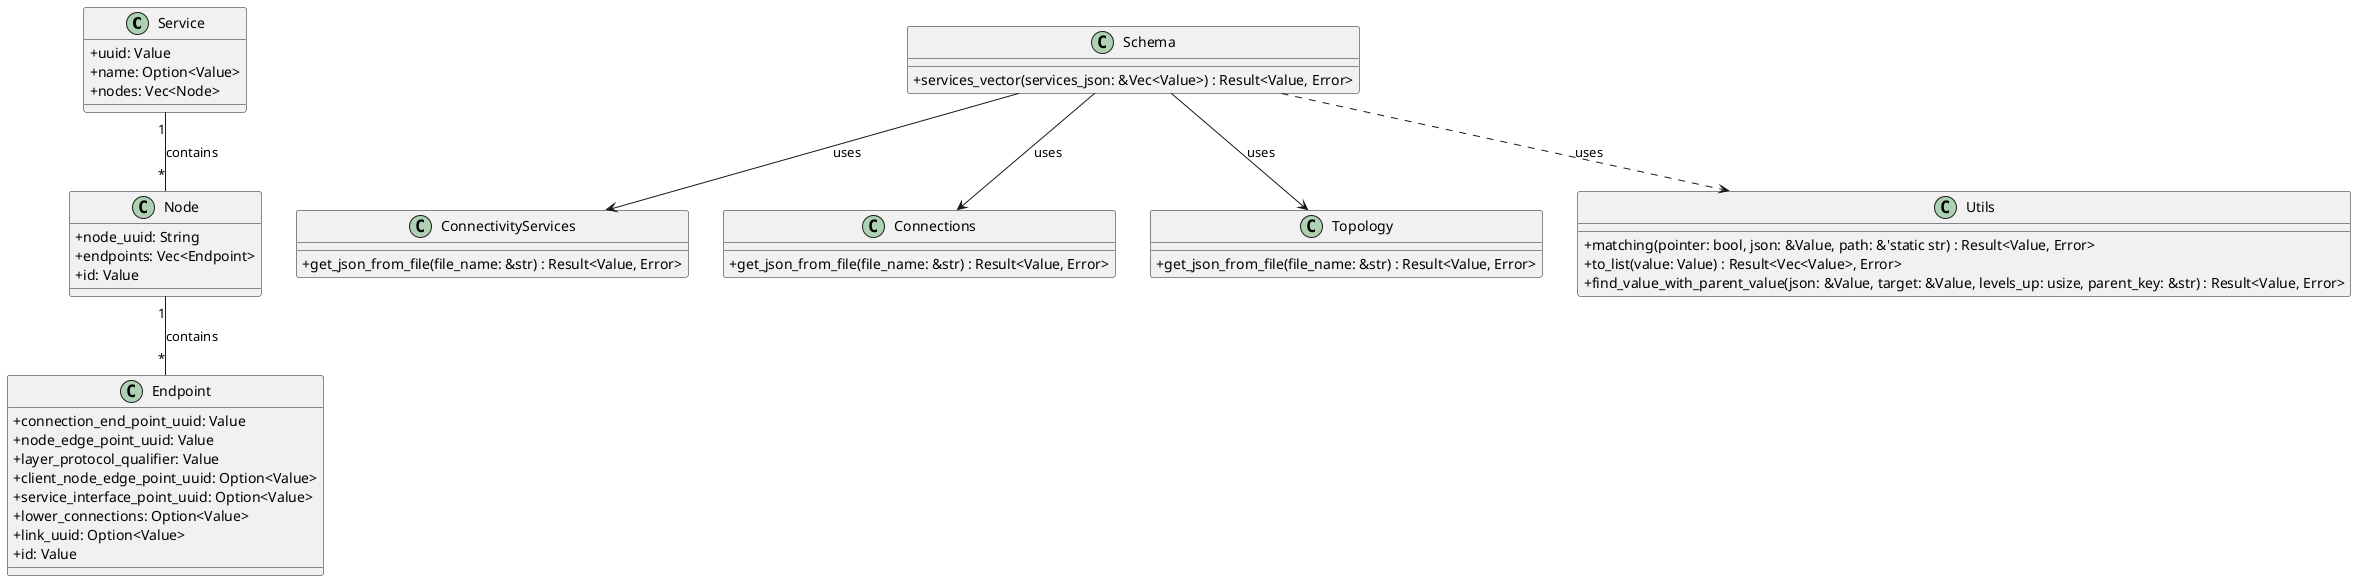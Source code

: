 @startuml
skinparam classAttributeIconSize 0

class Service {
    +uuid: Value
    +name: Option<Value>
    +nodes: Vec<Node>
}

class Node {
    +node_uuid: String
    +endpoints: Vec<Endpoint>
    +id: Value
}

class Endpoint {
    +connection_end_point_uuid: Value
    +node_edge_point_uuid: Value
    +layer_protocol_qualifier: Value
    +client_node_edge_point_uuid: Option<Value>
    +service_interface_point_uuid: Option<Value>
    +lower_connections: Option<Value>
    +link_uuid: Option<Value>
    +id: Value
}

Service "1" -- "*" Node: contains
Node "1" -- "*" Endpoint: contains

skinparam classAttributeIconSize 0

' Representation of Data Sources
class ConnectivityServices {
    + get_json_from_file(file_name: &str) : Result<Value, Error>
}

class Connections {
    + get_json_from_file(file_name: &str) : Result<Value, Error>
}

class Topology {
    + get_json_from_file(file_name: &str) : Result<Value, Error>
}

' Class for the Final Schema
class Schema {
    + services_vector(services_json: &Vec<Value>) : Result<Value, Error>
}

' Representation of Utility Functions
class Utils {
    + matching(pointer: bool, json: &Value, path: &'static str) : Result<Value, Error>
    + to_list(value: Value) : Result<Vec<Value>, Error>
    + find_value_with_parent_value(json: &Value, target: &Value, levels_up: usize, parent_key: &str) : Result<Value, Error>
}

' Relationships between Data Sources and the Schema
Schema --> ConnectivityServices : uses
Schema --> Connections : uses
Schema --> Topology : uses

' Dependencies on Utility Functions
Schema ..> Utils : uses

@enduml
